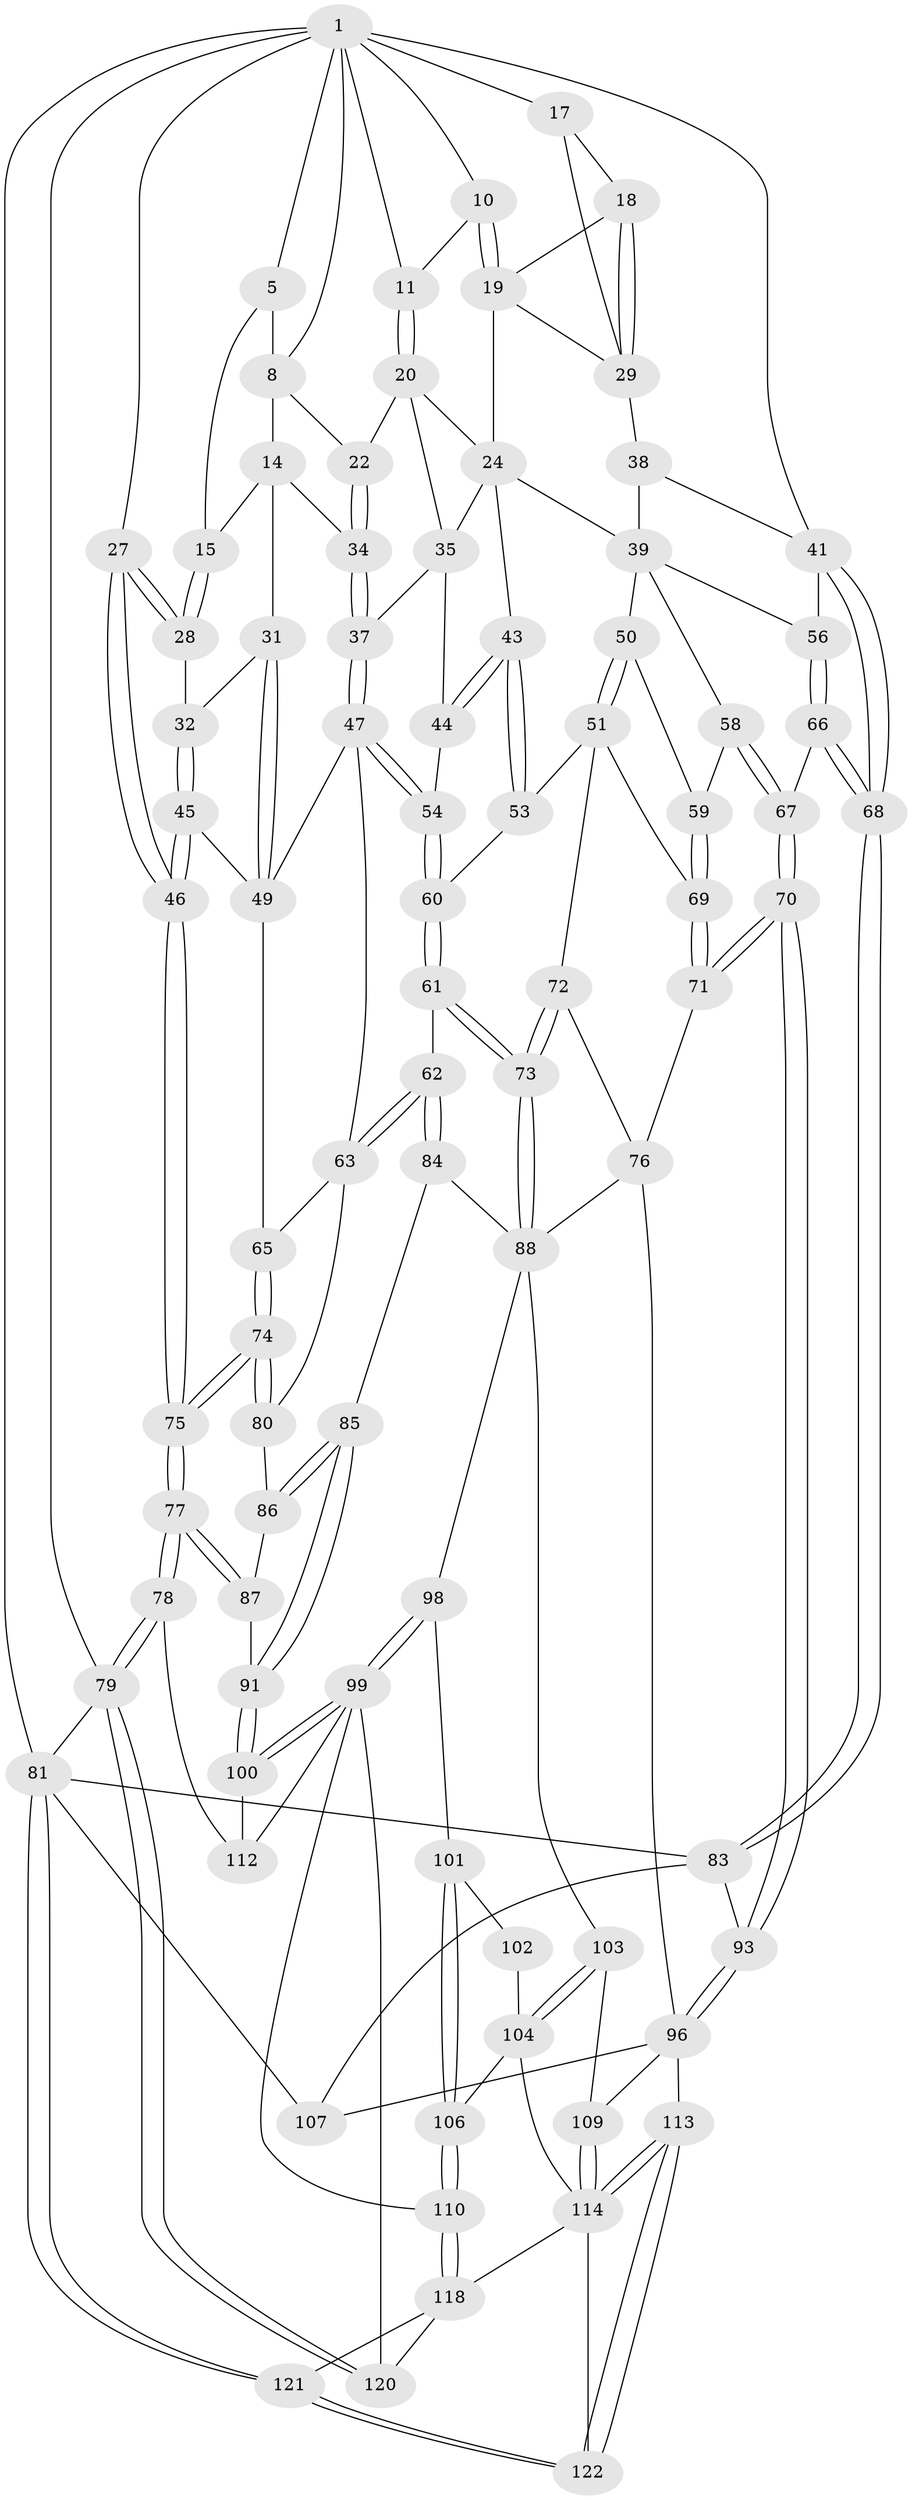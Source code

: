 // original degree distribution, {3: 0.02459016393442623, 4: 0.20491803278688525, 6: 0.20491803278688525, 5: 0.5655737704918032}
// Generated by graph-tools (version 1.1) at 2025/21/03/04/25 18:21:40]
// undirected, 85 vertices, 202 edges
graph export_dot {
graph [start="1"]
  node [color=gray90,style=filled];
  1 [pos="+0.46434692805338484+0",super="+2+7"];
  5 [pos="+0+0",super="+12+6"];
  8 [pos="+0.37285939289257164+0.11493218038661954",super="+13+9"];
  10 [pos="+0.7172925136970657+0"];
  11 [pos="+0.5176598760890756+0.10798938682000482"];
  14 [pos="+0.22669547854996883+0.16355861557358878",super="+30"];
  15 [pos="+0.18734462923797013+0.12020075443557726"];
  17 [pos="+0.9786632726216317+0.12984520764149393"];
  18 [pos="+0.8980725880957463+0.11243878415639556"];
  19 [pos="+0.7442744940341979+0.062260932037028094",super="+23"];
  20 [pos="+0.5308622784208242+0.14396780511788854",super="+21"];
  22 [pos="+0.3662534301310933+0.19369250899401855"];
  24 [pos="+0.6748379135484638+0.24346512925171082",super="+25"];
  27 [pos="+0+0"];
  28 [pos="+0+0.06671595435515518"];
  29 [pos="+0.8288173248786685+0.22122419495890655",super="+33"];
  31 [pos="+0.19196971393086018+0.3042774187543103"];
  32 [pos="+0.09592541488759657+0.24401087168487318"];
  34 [pos="+0.33177948137246693+0.27305985559885687"];
  35 [pos="+0.45627222646950927+0.24277090649274943",super="+36"];
  37 [pos="+0.3436030000188501+0.2995470198933984"];
  38 [pos="+0.882616155545516+0.2715299175972089"];
  39 [pos="+0.7824687083827656+0.34628457790499123",super="+40+57"];
  41 [pos="+1+0.38722117687475116",super="+42"];
  43 [pos="+0.4848292392314154+0.39694755749216315"];
  44 [pos="+0.48227486105144446+0.39472627135693733"];
  45 [pos="+0.050206295599345814+0.3884533067631495"];
  46 [pos="+0+0.3714948824525662"];
  47 [pos="+0.3247287028873926+0.3831801580686681",super="+48"];
  49 [pos="+0.18885174651861758+0.36289093928354915",super="+55"];
  50 [pos="+0.672085364651851+0.39619740418909816"];
  51 [pos="+0.6202792191037985+0.46287003233392193",super="+52"];
  53 [pos="+0.4883576699409442+0.4132512297935792"];
  54 [pos="+0.32676267798855724+0.38532476960426487"];
  56 [pos="+0.850875479932545+0.40477581049353356"];
  58 [pos="+0.8159065342980444+0.44996784054308925"];
  59 [pos="+0.7608342155574424+0.4627975908884096"];
  60 [pos="+0.34680087795156384+0.473797554775395"];
  61 [pos="+0.30796192997974403+0.5643269386517219"];
  62 [pos="+0.27273986746084916+0.5778097910541959"];
  63 [pos="+0.24292506147671308+0.5569417155444332",super="+64"];
  65 [pos="+0.15049602845185522+0.44837348757766476"];
  66 [pos="+0.9535622256909791+0.5835312327471162"];
  67 [pos="+0.8571319701180454+0.6045789603216285"];
  68 [pos="+1+0.5580201907888379"];
  69 [pos="+0.7312559964870209+0.5093216184250725"];
  70 [pos="+0.8309042615706114+0.6249631631339219"];
  71 [pos="+0.7504494750116726+0.6131496099077037"];
  72 [pos="+0.5391714146197212+0.5778665523466847"];
  73 [pos="+0.5210927480194579+0.5947995292701018"];
  74 [pos="+0+0.5666705413490984"];
  75 [pos="+0+0.563519906584483"];
  76 [pos="+0.6859431863899252+0.6310945860176209",super="+94"];
  77 [pos="+0+0.8464718332099246"];
  78 [pos="+0+0.898021787902888"];
  79 [pos="+0+1"];
  80 [pos="+0.07838422507602653+0.6042809728378546"];
  81 [pos="+1+1",super="+82"];
  83 [pos="+1+0.560289192503318",super="+92"];
  84 [pos="+0.2701393962242467+0.6084792882893456"];
  85 [pos="+0.15422600209414855+0.6970540153080063"];
  86 [pos="+0.08277104599757562+0.6227501161207244"];
  87 [pos="+0.06582470711050212+0.69269638520977"];
  88 [pos="+0.515670891847897+0.620948964901775",super="+89+95"];
  91 [pos="+0.13484642639498048+0.7808352228498916"];
  93 [pos="+0.8356046205495314+0.6928749684238639"];
  96 [pos="+0.8220405592028566+0.7877653539149276",super="+108+97"];
  98 [pos="+0.3063717544217672+0.7543553036082055"];
  99 [pos="+0.28739128504078415+0.8406911152832136",super="+111"];
  100 [pos="+0.13590542815194356+0.7912570426077916"];
  101 [pos="+0.427284277505487+0.739519405446641"];
  102 [pos="+0.4745138249412984+0.6935025156705228"];
  103 [pos="+0.5570800668569652+0.8033205018002707"];
  104 [pos="+0.5400594667782613+0.8233608084654311",super="+105"];
  106 [pos="+0.44838278443422236+0.8253526759014453"];
  107 [pos="+0.9017689251907266+0.8789516310887309"];
  109 [pos="+0.6775904756227792+0.8097372879369346"];
  110 [pos="+0.3653654436573167+0.8711537354736207"];
  112 [pos="+0.1185877202284986+0.8006294075147026"];
  113 [pos="+0.7374081241105066+0.9485714358227988"];
  114 [pos="+0.6792785701191497+0.854422761038911",super="+115"];
  118 [pos="+0.41177858353999264+0.9365106591883782",super="+119"];
  120 [pos="+0.05820805079499864+1"];
  121 [pos="+0.6491692087384997+1"];
  122 [pos="+0.6510389149995685+1"];
  1 -- 5;
  1 -- 41;
  1 -- 10;
  1 -- 79;
  1 -- 81;
  1 -- 17;
  1 -- 27;
  1 -- 8;
  1 -- 11;
  5 -- 15;
  5 -- 8 [weight=2];
  8 -- 14;
  8 -- 22;
  10 -- 11;
  10 -- 19;
  10 -- 19;
  11 -- 20;
  11 -- 20;
  14 -- 15;
  14 -- 34;
  14 -- 31;
  15 -- 28;
  15 -- 28;
  17 -- 18;
  17 -- 29;
  18 -- 19;
  18 -- 29;
  18 -- 29;
  19 -- 24;
  19 -- 29;
  20 -- 24;
  20 -- 35;
  20 -- 22;
  22 -- 34;
  22 -- 34;
  24 -- 39;
  24 -- 43;
  24 -- 35;
  27 -- 28;
  27 -- 28;
  27 -- 46;
  27 -- 46;
  28 -- 32;
  29 -- 38;
  31 -- 32;
  31 -- 49;
  31 -- 49;
  32 -- 45;
  32 -- 45;
  34 -- 37;
  34 -- 37;
  35 -- 44;
  35 -- 37;
  37 -- 47;
  37 -- 47;
  38 -- 39;
  38 -- 41;
  39 -- 50;
  39 -- 56;
  39 -- 58;
  41 -- 68;
  41 -- 68;
  41 -- 56;
  43 -- 44;
  43 -- 44;
  43 -- 53;
  43 -- 53;
  44 -- 54;
  45 -- 46;
  45 -- 46;
  45 -- 49;
  46 -- 75;
  46 -- 75;
  47 -- 54;
  47 -- 54;
  47 -- 49;
  47 -- 63;
  49 -- 65;
  50 -- 51;
  50 -- 51;
  50 -- 59;
  51 -- 69;
  51 -- 72;
  51 -- 53;
  53 -- 60;
  54 -- 60;
  54 -- 60;
  56 -- 66;
  56 -- 66;
  58 -- 59;
  58 -- 67;
  58 -- 67;
  59 -- 69;
  59 -- 69;
  60 -- 61;
  60 -- 61;
  61 -- 62;
  61 -- 73;
  61 -- 73;
  62 -- 63;
  62 -- 63;
  62 -- 84;
  62 -- 84;
  63 -- 80;
  63 -- 65;
  65 -- 74;
  65 -- 74;
  66 -- 67;
  66 -- 68;
  66 -- 68;
  67 -- 70;
  67 -- 70;
  68 -- 83;
  68 -- 83;
  69 -- 71;
  69 -- 71;
  70 -- 71;
  70 -- 71;
  70 -- 93;
  70 -- 93;
  71 -- 76;
  72 -- 73;
  72 -- 73;
  72 -- 76;
  73 -- 88;
  73 -- 88;
  74 -- 75;
  74 -- 75;
  74 -- 80;
  74 -- 80;
  75 -- 77;
  75 -- 77;
  76 -- 88;
  76 -- 96;
  77 -- 78;
  77 -- 78;
  77 -- 87;
  77 -- 87;
  78 -- 79;
  78 -- 79;
  78 -- 112;
  79 -- 120;
  79 -- 120;
  79 -- 81;
  80 -- 86;
  81 -- 121;
  81 -- 121;
  81 -- 83;
  81 -- 107;
  83 -- 107;
  83 -- 93;
  84 -- 85;
  84 -- 88;
  85 -- 86;
  85 -- 86;
  85 -- 91;
  85 -- 91;
  86 -- 87;
  87 -- 91;
  88 -- 98;
  88 -- 103;
  91 -- 100;
  91 -- 100;
  93 -- 96;
  93 -- 96;
  96 -- 113;
  96 -- 107;
  96 -- 109;
  98 -- 99;
  98 -- 99;
  98 -- 101;
  99 -- 100;
  99 -- 100;
  99 -- 112;
  99 -- 120;
  99 -- 110;
  100 -- 112;
  101 -- 102;
  101 -- 106;
  101 -- 106;
  102 -- 104;
  103 -- 104;
  103 -- 104;
  103 -- 109;
  104 -- 114;
  104 -- 106;
  106 -- 110;
  106 -- 110;
  109 -- 114;
  109 -- 114;
  110 -- 118;
  110 -- 118;
  113 -- 114;
  113 -- 114;
  113 -- 122;
  113 -- 122;
  114 -- 118;
  114 -- 122;
  118 -- 120;
  118 -- 121;
  121 -- 122;
  121 -- 122;
}
